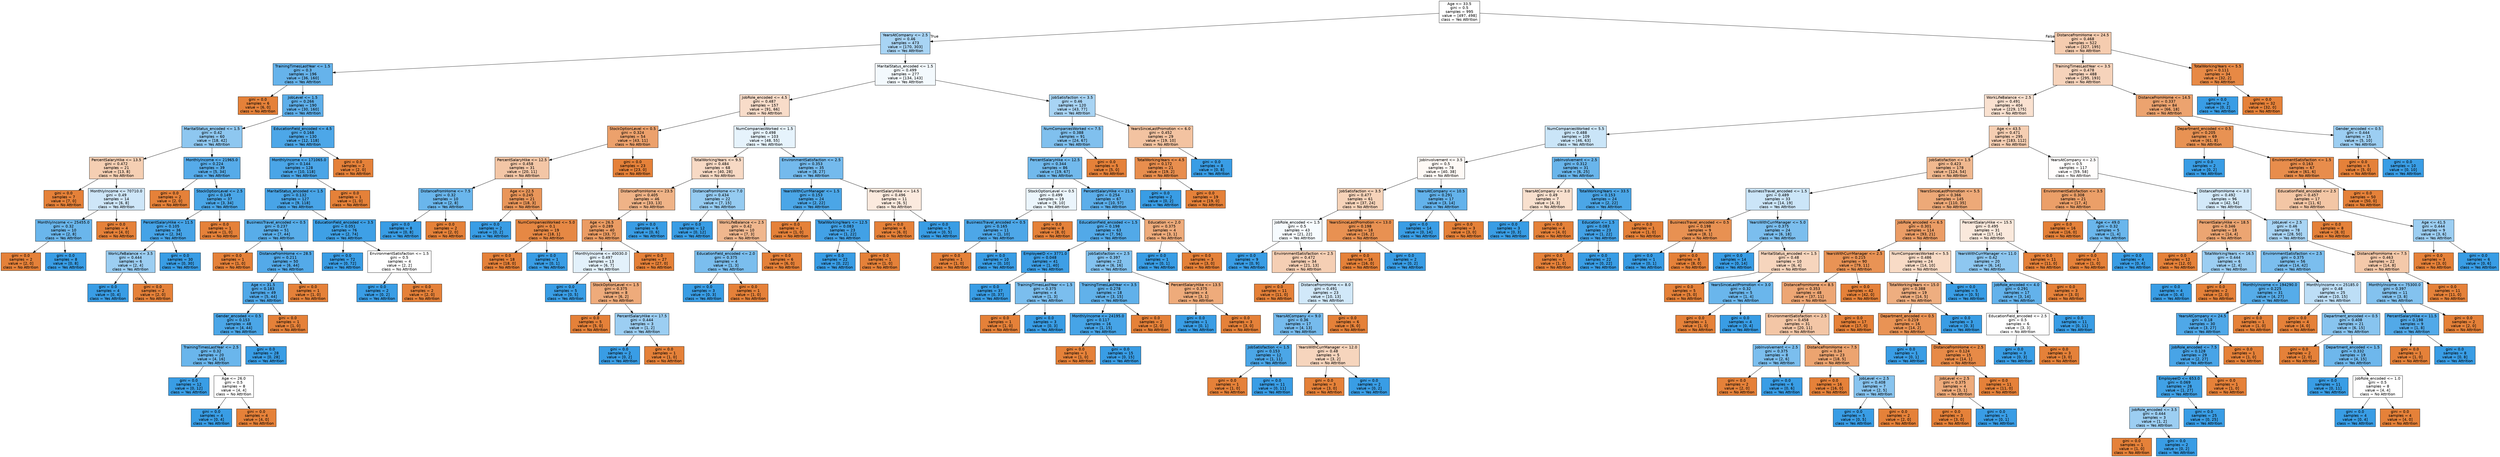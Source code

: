 digraph Tree {
node [shape=box, style="filled", color="black", fontname="helvetica"] ;
edge [fontname="helvetica"] ;
0 [label="Age <= 33.5\ngini = 0.5\nsamples = 995\nvalue = [497, 498]\nclass = Yes Attrition", fillcolor="#ffffff"] ;
1 [label="YearsAtCompany <= 2.5\ngini = 0.46\nsamples = 473\nvalue = [170, 303]\nclass = Yes Attrition", fillcolor="#a8d4f4"] ;
0 -> 1 [labeldistance=2.5, labelangle=45, headlabel="True"] ;
2 [label="TrainingTimesLastYear <= 1.5\ngini = 0.3\nsamples = 196\nvalue = [36, 160]\nclass = Yes Attrition", fillcolor="#66b3eb"] ;
1 -> 2 ;
3 [label="gini = 0.0\nsamples = 6\nvalue = [6, 0]\nclass = No Attrition", fillcolor="#e58139"] ;
2 -> 3 ;
4 [label="JobLevel <= 1.5\ngini = 0.266\nsamples = 190\nvalue = [30, 160]\nclass = Yes Attrition", fillcolor="#5eafea"] ;
2 -> 4 ;
5 [label="MaritalStatus_encoded <= 1.5\ngini = 0.42\nsamples = 60\nvalue = [18, 42]\nclass = Yes Attrition", fillcolor="#8ec7f0"] ;
4 -> 5 ;
6 [label="PercentSalaryHike <= 13.5\ngini = 0.472\nsamples = 21\nvalue = [13, 8]\nclass = No Attrition", fillcolor="#f5cfb3"] ;
5 -> 6 ;
7 [label="gini = 0.0\nsamples = 7\nvalue = [7, 0]\nclass = No Attrition", fillcolor="#e58139"] ;
6 -> 7 ;
8 [label="MonthlyIncome <= 70710.0\ngini = 0.49\nsamples = 14\nvalue = [6, 8]\nclass = Yes Attrition", fillcolor="#cee6f8"] ;
6 -> 8 ;
9 [label="MonthlyIncome <= 25455.0\ngini = 0.32\nsamples = 10\nvalue = [2, 8]\nclass = Yes Attrition", fillcolor="#6ab6ec"] ;
8 -> 9 ;
10 [label="gini = 0.0\nsamples = 2\nvalue = [2, 0]\nclass = No Attrition", fillcolor="#e58139"] ;
9 -> 10 ;
11 [label="gini = 0.0\nsamples = 8\nvalue = [0, 8]\nclass = Yes Attrition", fillcolor="#399de5"] ;
9 -> 11 ;
12 [label="gini = 0.0\nsamples = 4\nvalue = [4, 0]\nclass = No Attrition", fillcolor="#e58139"] ;
8 -> 12 ;
13 [label="MonthlyIncome <= 21965.0\ngini = 0.224\nsamples = 39\nvalue = [5, 34]\nclass = Yes Attrition", fillcolor="#56abe9"] ;
5 -> 13 ;
14 [label="gini = 0.0\nsamples = 2\nvalue = [2, 0]\nclass = No Attrition", fillcolor="#e58139"] ;
13 -> 14 ;
15 [label="StockOptionLevel <= 2.5\ngini = 0.149\nsamples = 37\nvalue = [3, 34]\nclass = Yes Attrition", fillcolor="#4aa6e7"] ;
13 -> 15 ;
16 [label="PercentSalaryHike <= 11.5\ngini = 0.105\nsamples = 36\nvalue = [2, 34]\nclass = Yes Attrition", fillcolor="#45a3e7"] ;
15 -> 16 ;
17 [label="WorkLifeBalance <= 3.5\ngini = 0.444\nsamples = 6\nvalue = [2, 4]\nclass = Yes Attrition", fillcolor="#9ccef2"] ;
16 -> 17 ;
18 [label="gini = 0.0\nsamples = 4\nvalue = [0, 4]\nclass = Yes Attrition", fillcolor="#399de5"] ;
17 -> 18 ;
19 [label="gini = 0.0\nsamples = 2\nvalue = [2, 0]\nclass = No Attrition", fillcolor="#e58139"] ;
17 -> 19 ;
20 [label="gini = 0.0\nsamples = 30\nvalue = [0, 30]\nclass = Yes Attrition", fillcolor="#399de5"] ;
16 -> 20 ;
21 [label="gini = 0.0\nsamples = 1\nvalue = [1, 0]\nclass = No Attrition", fillcolor="#e58139"] ;
15 -> 21 ;
22 [label="EducationField_encoded <= 4.5\ngini = 0.168\nsamples = 130\nvalue = [12, 118]\nclass = Yes Attrition", fillcolor="#4da7e8"] ;
4 -> 22 ;
23 [label="MonthlyIncome <= 171065.0\ngini = 0.144\nsamples = 128\nvalue = [10, 118]\nclass = Yes Attrition", fillcolor="#4aa5e7"] ;
22 -> 23 ;
24 [label="MaritalStatus_encoded <= 1.5\ngini = 0.132\nsamples = 127\nvalue = [9, 118]\nclass = Yes Attrition", fillcolor="#48a4e7"] ;
23 -> 24 ;
25 [label="BusinessTravel_encoded <= 0.5\ngini = 0.237\nsamples = 51\nvalue = [7, 44]\nclass = Yes Attrition", fillcolor="#58ade9"] ;
24 -> 25 ;
26 [label="gini = 0.0\nsamples = 1\nvalue = [1, 0]\nclass = No Attrition", fillcolor="#e58139"] ;
25 -> 26 ;
27 [label="DistanceFromHome <= 28.5\ngini = 0.211\nsamples = 50\nvalue = [6, 44]\nclass = Yes Attrition", fillcolor="#54aae9"] ;
25 -> 27 ;
28 [label="Age <= 31.5\ngini = 0.183\nsamples = 49\nvalue = [5, 44]\nclass = Yes Attrition", fillcolor="#50a8e8"] ;
27 -> 28 ;
29 [label="Gender_encoded <= 0.5\ngini = 0.153\nsamples = 48\nvalue = [4, 44]\nclass = Yes Attrition", fillcolor="#4ba6e7"] ;
28 -> 29 ;
30 [label="TrainingTimesLastYear <= 2.5\ngini = 0.32\nsamples = 20\nvalue = [4, 16]\nclass = Yes Attrition", fillcolor="#6ab6ec"] ;
29 -> 30 ;
31 [label="gini = 0.0\nsamples = 12\nvalue = [0, 12]\nclass = Yes Attrition", fillcolor="#399de5"] ;
30 -> 31 ;
32 [label="Age <= 26.0\ngini = 0.5\nsamples = 8\nvalue = [4, 4]\nclass = No Attrition", fillcolor="#ffffff"] ;
30 -> 32 ;
33 [label="gini = 0.0\nsamples = 4\nvalue = [0, 4]\nclass = Yes Attrition", fillcolor="#399de5"] ;
32 -> 33 ;
34 [label="gini = 0.0\nsamples = 4\nvalue = [4, 0]\nclass = No Attrition", fillcolor="#e58139"] ;
32 -> 34 ;
35 [label="gini = 0.0\nsamples = 28\nvalue = [0, 28]\nclass = Yes Attrition", fillcolor="#399de5"] ;
29 -> 35 ;
36 [label="gini = 0.0\nsamples = 1\nvalue = [1, 0]\nclass = No Attrition", fillcolor="#e58139"] ;
28 -> 36 ;
37 [label="gini = 0.0\nsamples = 1\nvalue = [1, 0]\nclass = No Attrition", fillcolor="#e58139"] ;
27 -> 37 ;
38 [label="EducationField_encoded <= 3.5\ngini = 0.051\nsamples = 76\nvalue = [2, 74]\nclass = Yes Attrition", fillcolor="#3ea0e6"] ;
24 -> 38 ;
39 [label="gini = 0.0\nsamples = 72\nvalue = [0, 72]\nclass = Yes Attrition", fillcolor="#399de5"] ;
38 -> 39 ;
40 [label="EnvironmentSatisfaction <= 1.5\ngini = 0.5\nsamples = 4\nvalue = [2, 2]\nclass = No Attrition", fillcolor="#ffffff"] ;
38 -> 40 ;
41 [label="gini = 0.0\nsamples = 2\nvalue = [0, 2]\nclass = Yes Attrition", fillcolor="#399de5"] ;
40 -> 41 ;
42 [label="gini = 0.0\nsamples = 2\nvalue = [2, 0]\nclass = No Attrition", fillcolor="#e58139"] ;
40 -> 42 ;
43 [label="gini = 0.0\nsamples = 1\nvalue = [1, 0]\nclass = No Attrition", fillcolor="#e58139"] ;
23 -> 43 ;
44 [label="gini = 0.0\nsamples = 2\nvalue = [2, 0]\nclass = No Attrition", fillcolor="#e58139"] ;
22 -> 44 ;
45 [label="MaritalStatus_encoded <= 1.5\ngini = 0.499\nsamples = 277\nvalue = [134, 143]\nclass = Yes Attrition", fillcolor="#f3f9fd"] ;
1 -> 45 ;
46 [label="JobRole_encoded <= 4.5\ngini = 0.487\nsamples = 157\nvalue = [91, 66]\nclass = No Attrition", fillcolor="#f8dcc9"] ;
45 -> 46 ;
47 [label="StockOptionLevel <= 0.5\ngini = 0.324\nsamples = 54\nvalue = [43, 11]\nclass = No Attrition", fillcolor="#eca16c"] ;
46 -> 47 ;
48 [label="PercentSalaryHike <= 12.5\ngini = 0.458\nsamples = 31\nvalue = [20, 11]\nclass = No Attrition", fillcolor="#f3c6a6"] ;
47 -> 48 ;
49 [label="DistanceFromHome <= 7.5\ngini = 0.32\nsamples = 10\nvalue = [2, 8]\nclass = Yes Attrition", fillcolor="#6ab6ec"] ;
48 -> 49 ;
50 [label="gini = 0.0\nsamples = 8\nvalue = [0, 8]\nclass = Yes Attrition", fillcolor="#399de5"] ;
49 -> 50 ;
51 [label="gini = 0.0\nsamples = 2\nvalue = [2, 0]\nclass = No Attrition", fillcolor="#e58139"] ;
49 -> 51 ;
52 [label="Age <= 22.5\ngini = 0.245\nsamples = 21\nvalue = [18, 3]\nclass = No Attrition", fillcolor="#e9965a"] ;
48 -> 52 ;
53 [label="gini = 0.0\nsamples = 2\nvalue = [0, 2]\nclass = Yes Attrition", fillcolor="#399de5"] ;
52 -> 53 ;
54 [label="NumCompaniesWorked <= 5.0\ngini = 0.1\nsamples = 19\nvalue = [18, 1]\nclass = No Attrition", fillcolor="#e68844"] ;
52 -> 54 ;
55 [label="gini = 0.0\nsamples = 18\nvalue = [18, 0]\nclass = No Attrition", fillcolor="#e58139"] ;
54 -> 55 ;
56 [label="gini = 0.0\nsamples = 1\nvalue = [0, 1]\nclass = Yes Attrition", fillcolor="#399de5"] ;
54 -> 56 ;
57 [label="gini = 0.0\nsamples = 23\nvalue = [23, 0]\nclass = No Attrition", fillcolor="#e58139"] ;
47 -> 57 ;
58 [label="NumCompaniesWorked <= 1.5\ngini = 0.498\nsamples = 103\nvalue = [48, 55]\nclass = Yes Attrition", fillcolor="#e6f3fc"] ;
46 -> 58 ;
59 [label="TotalWorkingYears <= 9.5\ngini = 0.484\nsamples = 68\nvalue = [40, 28]\nclass = No Attrition", fillcolor="#f7d9c4"] ;
58 -> 59 ;
60 [label="DistanceFromHome <= 23.5\ngini = 0.405\nsamples = 46\nvalue = [33, 13]\nclass = No Attrition", fillcolor="#efb387"] ;
59 -> 60 ;
61 [label="Age <= 26.5\ngini = 0.289\nsamples = 40\nvalue = [33, 7]\nclass = No Attrition", fillcolor="#eb9c63"] ;
60 -> 61 ;
62 [label="MonthlyIncome <= 40030.0\ngini = 0.497\nsamples = 13\nvalue = [6, 7]\nclass = Yes Attrition", fillcolor="#e3f1fb"] ;
61 -> 62 ;
63 [label="gini = 0.0\nsamples = 5\nvalue = [0, 5]\nclass = Yes Attrition", fillcolor="#399de5"] ;
62 -> 63 ;
64 [label="StockOptionLevel <= 1.5\ngini = 0.375\nsamples = 8\nvalue = [6, 2]\nclass = No Attrition", fillcolor="#eeab7b"] ;
62 -> 64 ;
65 [label="gini = 0.0\nsamples = 5\nvalue = [5, 0]\nclass = No Attrition", fillcolor="#e58139"] ;
64 -> 65 ;
66 [label="PercentSalaryHike <= 17.5\ngini = 0.444\nsamples = 3\nvalue = [1, 2]\nclass = Yes Attrition", fillcolor="#9ccef2"] ;
64 -> 66 ;
67 [label="gini = 0.0\nsamples = 2\nvalue = [0, 2]\nclass = Yes Attrition", fillcolor="#399de5"] ;
66 -> 67 ;
68 [label="gini = 0.0\nsamples = 1\nvalue = [1, 0]\nclass = No Attrition", fillcolor="#e58139"] ;
66 -> 68 ;
69 [label="gini = 0.0\nsamples = 27\nvalue = [27, 0]\nclass = No Attrition", fillcolor="#e58139"] ;
61 -> 69 ;
70 [label="gini = 0.0\nsamples = 6\nvalue = [0, 6]\nclass = Yes Attrition", fillcolor="#399de5"] ;
60 -> 70 ;
71 [label="DistanceFromHome <= 7.0\ngini = 0.434\nsamples = 22\nvalue = [7, 15]\nclass = Yes Attrition", fillcolor="#95cbf1"] ;
59 -> 71 ;
72 [label="gini = 0.0\nsamples = 12\nvalue = [0, 12]\nclass = Yes Attrition", fillcolor="#399de5"] ;
71 -> 72 ;
73 [label="WorkLifeBalance <= 2.5\ngini = 0.42\nsamples = 10\nvalue = [7, 3]\nclass = No Attrition", fillcolor="#f0b78e"] ;
71 -> 73 ;
74 [label="EducationField_encoded <= 2.0\ngini = 0.375\nsamples = 4\nvalue = [1, 3]\nclass = Yes Attrition", fillcolor="#7bbeee"] ;
73 -> 74 ;
75 [label="gini = 0.0\nsamples = 3\nvalue = [0, 3]\nclass = Yes Attrition", fillcolor="#399de5"] ;
74 -> 75 ;
76 [label="gini = 0.0\nsamples = 1\nvalue = [1, 0]\nclass = No Attrition", fillcolor="#e58139"] ;
74 -> 76 ;
77 [label="gini = 0.0\nsamples = 6\nvalue = [6, 0]\nclass = No Attrition", fillcolor="#e58139"] ;
73 -> 77 ;
78 [label="EnvironmentSatisfaction <= 2.5\ngini = 0.353\nsamples = 35\nvalue = [8, 27]\nclass = Yes Attrition", fillcolor="#74baed"] ;
58 -> 78 ;
79 [label="YearsWithCurrManager <= 1.5\ngini = 0.153\nsamples = 24\nvalue = [2, 22]\nclass = Yes Attrition", fillcolor="#4ba6e7"] ;
78 -> 79 ;
80 [label="gini = 0.0\nsamples = 1\nvalue = [1, 0]\nclass = No Attrition", fillcolor="#e58139"] ;
79 -> 80 ;
81 [label="TotalWorkingYears <= 12.5\ngini = 0.083\nsamples = 23\nvalue = [1, 22]\nclass = Yes Attrition", fillcolor="#42a1e6"] ;
79 -> 81 ;
82 [label="gini = 0.0\nsamples = 22\nvalue = [0, 22]\nclass = Yes Attrition", fillcolor="#399de5"] ;
81 -> 82 ;
83 [label="gini = 0.0\nsamples = 1\nvalue = [1, 0]\nclass = No Attrition", fillcolor="#e58139"] ;
81 -> 83 ;
84 [label="PercentSalaryHike <= 14.5\ngini = 0.496\nsamples = 11\nvalue = [6, 5]\nclass = No Attrition", fillcolor="#fbeade"] ;
78 -> 84 ;
85 [label="gini = 0.0\nsamples = 6\nvalue = [6, 0]\nclass = No Attrition", fillcolor="#e58139"] ;
84 -> 85 ;
86 [label="gini = 0.0\nsamples = 5\nvalue = [0, 5]\nclass = Yes Attrition", fillcolor="#399de5"] ;
84 -> 86 ;
87 [label="JobSatisfaction <= 3.5\ngini = 0.46\nsamples = 120\nvalue = [43, 77]\nclass = Yes Attrition", fillcolor="#a8d4f4"] ;
45 -> 87 ;
88 [label="NumCompaniesWorked <= 7.5\ngini = 0.388\nsamples = 91\nvalue = [24, 67]\nclass = Yes Attrition", fillcolor="#80c0ee"] ;
87 -> 88 ;
89 [label="PercentSalaryHike <= 12.5\ngini = 0.344\nsamples = 86\nvalue = [19, 67]\nclass = Yes Attrition", fillcolor="#71b9ec"] ;
88 -> 89 ;
90 [label="StockOptionLevel <= 0.5\ngini = 0.499\nsamples = 19\nvalue = [9, 10]\nclass = Yes Attrition", fillcolor="#ebf5fc"] ;
89 -> 90 ;
91 [label="BusinessTravel_encoded <= 0.5\ngini = 0.165\nsamples = 11\nvalue = [1, 10]\nclass = Yes Attrition", fillcolor="#4da7e8"] ;
90 -> 91 ;
92 [label="gini = 0.0\nsamples = 1\nvalue = [1, 0]\nclass = No Attrition", fillcolor="#e58139"] ;
91 -> 92 ;
93 [label="gini = 0.0\nsamples = 10\nvalue = [0, 10]\nclass = Yes Attrition", fillcolor="#399de5"] ;
91 -> 93 ;
94 [label="gini = 0.0\nsamples = 8\nvalue = [8, 0]\nclass = No Attrition", fillcolor="#e58139"] ;
90 -> 94 ;
95 [label="PercentSalaryHike <= 21.5\ngini = 0.254\nsamples = 67\nvalue = [10, 57]\nclass = Yes Attrition", fillcolor="#5caeea"] ;
89 -> 95 ;
96 [label="EducationField_encoded <= 1.5\ngini = 0.198\nsamples = 63\nvalue = [7, 56]\nclass = Yes Attrition", fillcolor="#52a9e8"] ;
95 -> 96 ;
97 [label="EmployeeID <= 3771.0\ngini = 0.048\nsamples = 41\nvalue = [1, 40]\nclass = Yes Attrition", fillcolor="#3e9fe6"] ;
96 -> 97 ;
98 [label="gini = 0.0\nsamples = 37\nvalue = [0, 37]\nclass = Yes Attrition", fillcolor="#399de5"] ;
97 -> 98 ;
99 [label="TrainingTimesLastYear <= 1.5\ngini = 0.375\nsamples = 4\nvalue = [1, 3]\nclass = Yes Attrition", fillcolor="#7bbeee"] ;
97 -> 99 ;
100 [label="gini = 0.0\nsamples = 1\nvalue = [1, 0]\nclass = No Attrition", fillcolor="#e58139"] ;
99 -> 100 ;
101 [label="gini = 0.0\nsamples = 3\nvalue = [0, 3]\nclass = Yes Attrition", fillcolor="#399de5"] ;
99 -> 101 ;
102 [label="JobSatisfaction <= 2.5\ngini = 0.397\nsamples = 22\nvalue = [6, 16]\nclass = Yes Attrition", fillcolor="#83c2ef"] ;
96 -> 102 ;
103 [label="TrainingTimesLastYear <= 3.5\ngini = 0.278\nsamples = 18\nvalue = [3, 15]\nclass = Yes Attrition", fillcolor="#61b1ea"] ;
102 -> 103 ;
104 [label="MonthlyIncome <= 24195.0\ngini = 0.117\nsamples = 16\nvalue = [1, 15]\nclass = Yes Attrition", fillcolor="#46a4e7"] ;
103 -> 104 ;
105 [label="gini = 0.0\nsamples = 1\nvalue = [1, 0]\nclass = No Attrition", fillcolor="#e58139"] ;
104 -> 105 ;
106 [label="gini = 0.0\nsamples = 15\nvalue = [0, 15]\nclass = Yes Attrition", fillcolor="#399de5"] ;
104 -> 106 ;
107 [label="gini = 0.0\nsamples = 2\nvalue = [2, 0]\nclass = No Attrition", fillcolor="#e58139"] ;
103 -> 107 ;
108 [label="PercentSalaryHike <= 13.5\ngini = 0.375\nsamples = 4\nvalue = [3, 1]\nclass = No Attrition", fillcolor="#eeab7b"] ;
102 -> 108 ;
109 [label="gini = 0.0\nsamples = 1\nvalue = [0, 1]\nclass = Yes Attrition", fillcolor="#399de5"] ;
108 -> 109 ;
110 [label="gini = 0.0\nsamples = 3\nvalue = [3, 0]\nclass = No Attrition", fillcolor="#e58139"] ;
108 -> 110 ;
111 [label="Education <= 2.0\ngini = 0.375\nsamples = 4\nvalue = [3, 1]\nclass = No Attrition", fillcolor="#eeab7b"] ;
95 -> 111 ;
112 [label="gini = 0.0\nsamples = 1\nvalue = [0, 1]\nclass = Yes Attrition", fillcolor="#399de5"] ;
111 -> 112 ;
113 [label="gini = 0.0\nsamples = 3\nvalue = [3, 0]\nclass = No Attrition", fillcolor="#e58139"] ;
111 -> 113 ;
114 [label="gini = 0.0\nsamples = 5\nvalue = [5, 0]\nclass = No Attrition", fillcolor="#e58139"] ;
88 -> 114 ;
115 [label="YearsSinceLastPromotion <= 6.0\ngini = 0.452\nsamples = 29\nvalue = [19, 10]\nclass = No Attrition", fillcolor="#f3c3a1"] ;
87 -> 115 ;
116 [label="TotalWorkingYears <= 4.5\ngini = 0.172\nsamples = 21\nvalue = [19, 2]\nclass = No Attrition", fillcolor="#e88e4e"] ;
115 -> 116 ;
117 [label="gini = 0.0\nsamples = 2\nvalue = [0, 2]\nclass = Yes Attrition", fillcolor="#399de5"] ;
116 -> 117 ;
118 [label="gini = 0.0\nsamples = 19\nvalue = [19, 0]\nclass = No Attrition", fillcolor="#e58139"] ;
116 -> 118 ;
119 [label="gini = 0.0\nsamples = 8\nvalue = [0, 8]\nclass = Yes Attrition", fillcolor="#399de5"] ;
115 -> 119 ;
120 [label="DistanceFromHome <= 24.5\ngini = 0.468\nsamples = 522\nvalue = [327, 195]\nclass = No Attrition", fillcolor="#f5ccaf"] ;
0 -> 120 [labeldistance=2.5, labelangle=-45, headlabel="False"] ;
121 [label="TrainingTimesLastYear <= 3.5\ngini = 0.478\nsamples = 488\nvalue = [295, 193]\nclass = No Attrition", fillcolor="#f6d3bb"] ;
120 -> 121 ;
122 [label="WorkLifeBalance <= 2.5\ngini = 0.491\nsamples = 404\nvalue = [229, 175]\nclass = No Attrition", fillcolor="#f9e1d0"] ;
121 -> 122 ;
123 [label="NumCompaniesWorked <= 5.5\ngini = 0.488\nsamples = 109\nvalue = [46, 63]\nclass = Yes Attrition", fillcolor="#cae5f8"] ;
122 -> 123 ;
124 [label="JobInvolvement <= 3.5\ngini = 0.5\nsamples = 78\nvalue = [40, 38]\nclass = No Attrition", fillcolor="#fef9f5"] ;
123 -> 124 ;
125 [label="JobSatisfaction <= 3.5\ngini = 0.477\nsamples = 61\nvalue = [37, 24]\nclass = No Attrition", fillcolor="#f6d3b9"] ;
124 -> 125 ;
126 [label="JobRole_encoded <= 1.5\ngini = 0.5\nsamples = 43\nvalue = [21, 22]\nclass = Yes Attrition", fillcolor="#f6fbfe"] ;
125 -> 126 ;
127 [label="gini = 0.0\nsamples = 9\nvalue = [0, 9]\nclass = Yes Attrition", fillcolor="#399de5"] ;
126 -> 127 ;
128 [label="EnvironmentSatisfaction <= 2.5\ngini = 0.472\nsamples = 34\nvalue = [21, 13]\nclass = No Attrition", fillcolor="#f5cfb4"] ;
126 -> 128 ;
129 [label="gini = 0.0\nsamples = 11\nvalue = [11, 0]\nclass = No Attrition", fillcolor="#e58139"] ;
128 -> 129 ;
130 [label="DistanceFromHome <= 8.0\ngini = 0.491\nsamples = 23\nvalue = [10, 13]\nclass = Yes Attrition", fillcolor="#d1e8f9"] ;
128 -> 130 ;
131 [label="YearsAtCompany <= 9.0\ngini = 0.36\nsamples = 17\nvalue = [4, 13]\nclass = Yes Attrition", fillcolor="#76bbed"] ;
130 -> 131 ;
132 [label="JobSatisfaction <= 1.5\ngini = 0.153\nsamples = 12\nvalue = [1, 11]\nclass = Yes Attrition", fillcolor="#4ba6e7"] ;
131 -> 132 ;
133 [label="gini = 0.0\nsamples = 1\nvalue = [1, 0]\nclass = No Attrition", fillcolor="#e58139"] ;
132 -> 133 ;
134 [label="gini = 0.0\nsamples = 11\nvalue = [0, 11]\nclass = Yes Attrition", fillcolor="#399de5"] ;
132 -> 134 ;
135 [label="YearsWithCurrManager <= 12.0\ngini = 0.48\nsamples = 5\nvalue = [3, 2]\nclass = No Attrition", fillcolor="#f6d5bd"] ;
131 -> 135 ;
136 [label="gini = 0.0\nsamples = 3\nvalue = [3, 0]\nclass = No Attrition", fillcolor="#e58139"] ;
135 -> 136 ;
137 [label="gini = 0.0\nsamples = 2\nvalue = [0, 2]\nclass = Yes Attrition", fillcolor="#399de5"] ;
135 -> 137 ;
138 [label="gini = 0.0\nsamples = 6\nvalue = [6, 0]\nclass = No Attrition", fillcolor="#e58139"] ;
130 -> 138 ;
139 [label="YearsSinceLastPromotion <= 13.0\ngini = 0.198\nsamples = 18\nvalue = [16, 2]\nclass = No Attrition", fillcolor="#e89152"] ;
125 -> 139 ;
140 [label="gini = 0.0\nsamples = 16\nvalue = [16, 0]\nclass = No Attrition", fillcolor="#e58139"] ;
139 -> 140 ;
141 [label="gini = 0.0\nsamples = 2\nvalue = [0, 2]\nclass = Yes Attrition", fillcolor="#399de5"] ;
139 -> 141 ;
142 [label="YearsAtCompany <= 10.5\ngini = 0.291\nsamples = 17\nvalue = [3, 14]\nclass = Yes Attrition", fillcolor="#63b2eb"] ;
124 -> 142 ;
143 [label="gini = 0.0\nsamples = 14\nvalue = [0, 14]\nclass = Yes Attrition", fillcolor="#399de5"] ;
142 -> 143 ;
144 [label="gini = 0.0\nsamples = 3\nvalue = [3, 0]\nclass = No Attrition", fillcolor="#e58139"] ;
142 -> 144 ;
145 [label="JobInvolvement <= 2.5\ngini = 0.312\nsamples = 31\nvalue = [6, 25]\nclass = Yes Attrition", fillcolor="#69b5eb"] ;
123 -> 145 ;
146 [label="YearsAtCompany <= 3.0\ngini = 0.49\nsamples = 7\nvalue = [4, 3]\nclass = No Attrition", fillcolor="#f8e0ce"] ;
145 -> 146 ;
147 [label="gini = 0.0\nsamples = 3\nvalue = [0, 3]\nclass = Yes Attrition", fillcolor="#399de5"] ;
146 -> 147 ;
148 [label="gini = 0.0\nsamples = 4\nvalue = [4, 0]\nclass = No Attrition", fillcolor="#e58139"] ;
146 -> 148 ;
149 [label="TotalWorkingYears <= 33.5\ngini = 0.153\nsamples = 24\nvalue = [2, 22]\nclass = Yes Attrition", fillcolor="#4ba6e7"] ;
145 -> 149 ;
150 [label="Education <= 1.5\ngini = 0.083\nsamples = 23\nvalue = [1, 22]\nclass = Yes Attrition", fillcolor="#42a1e6"] ;
149 -> 150 ;
151 [label="gini = 0.0\nsamples = 1\nvalue = [1, 0]\nclass = No Attrition", fillcolor="#e58139"] ;
150 -> 151 ;
152 [label="gini = 0.0\nsamples = 22\nvalue = [0, 22]\nclass = Yes Attrition", fillcolor="#399de5"] ;
150 -> 152 ;
153 [label="gini = 0.0\nsamples = 1\nvalue = [1, 0]\nclass = No Attrition", fillcolor="#e58139"] ;
149 -> 153 ;
154 [label="Age <= 43.5\ngini = 0.471\nsamples = 295\nvalue = [183, 112]\nclass = No Attrition", fillcolor="#f5ceb2"] ;
122 -> 154 ;
155 [label="JobSatisfaction <= 1.5\ngini = 0.423\nsamples = 178\nvalue = [124, 54]\nclass = No Attrition", fillcolor="#f0b88f"] ;
154 -> 155 ;
156 [label="BusinessTravel_encoded <= 1.5\ngini = 0.489\nsamples = 33\nvalue = [14, 19]\nclass = Yes Attrition", fillcolor="#cbe5f8"] ;
155 -> 156 ;
157 [label="BusinessTravel_encoded <= 0.5\ngini = 0.198\nsamples = 9\nvalue = [8, 1]\nclass = No Attrition", fillcolor="#e89152"] ;
156 -> 157 ;
158 [label="gini = 0.0\nsamples = 1\nvalue = [0, 1]\nclass = Yes Attrition", fillcolor="#399de5"] ;
157 -> 158 ;
159 [label="gini = 0.0\nsamples = 8\nvalue = [8, 0]\nclass = No Attrition", fillcolor="#e58139"] ;
157 -> 159 ;
160 [label="YearsWithCurrManager <= 5.0\ngini = 0.375\nsamples = 24\nvalue = [6, 18]\nclass = Yes Attrition", fillcolor="#7bbeee"] ;
156 -> 160 ;
161 [label="gini = 0.0\nsamples = 14\nvalue = [0, 14]\nclass = Yes Attrition", fillcolor="#399de5"] ;
160 -> 161 ;
162 [label="MaritalStatus_encoded <= 1.5\ngini = 0.48\nsamples = 10\nvalue = [6, 4]\nclass = No Attrition", fillcolor="#f6d5bd"] ;
160 -> 162 ;
163 [label="gini = 0.0\nsamples = 5\nvalue = [5, 0]\nclass = No Attrition", fillcolor="#e58139"] ;
162 -> 163 ;
164 [label="YearsSinceLastPromotion <= 3.0\ngini = 0.32\nsamples = 5\nvalue = [1, 4]\nclass = Yes Attrition", fillcolor="#6ab6ec"] ;
162 -> 164 ;
165 [label="gini = 0.0\nsamples = 1\nvalue = [1, 0]\nclass = No Attrition", fillcolor="#e58139"] ;
164 -> 165 ;
166 [label="gini = 0.0\nsamples = 4\nvalue = [0, 4]\nclass = Yes Attrition", fillcolor="#399de5"] ;
164 -> 166 ;
167 [label="YearsSinceLastPromotion <= 5.5\ngini = 0.366\nsamples = 145\nvalue = [110, 35]\nclass = No Attrition", fillcolor="#eda978"] ;
155 -> 167 ;
168 [label="JobRole_encoded <= 6.5\ngini = 0.301\nsamples = 114\nvalue = [93, 21]\nclass = No Attrition", fillcolor="#eb9d66"] ;
167 -> 168 ;
169 [label="YearsWithCurrManager <= 2.5\ngini = 0.215\nsamples = 90\nvalue = [79, 11]\nclass = No Attrition", fillcolor="#e99355"] ;
168 -> 169 ;
170 [label="DistanceFromHome <= 8.5\ngini = 0.353\nsamples = 48\nvalue = [37, 11]\nclass = No Attrition", fillcolor="#eda674"] ;
169 -> 170 ;
171 [label="EnvironmentSatisfaction <= 2.5\ngini = 0.458\nsamples = 31\nvalue = [20, 11]\nclass = No Attrition", fillcolor="#f3c6a6"] ;
170 -> 171 ;
172 [label="JobInvolvement <= 2.5\ngini = 0.375\nsamples = 8\nvalue = [2, 6]\nclass = Yes Attrition", fillcolor="#7bbeee"] ;
171 -> 172 ;
173 [label="gini = 0.0\nsamples = 2\nvalue = [2, 0]\nclass = No Attrition", fillcolor="#e58139"] ;
172 -> 173 ;
174 [label="gini = 0.0\nsamples = 6\nvalue = [0, 6]\nclass = Yes Attrition", fillcolor="#399de5"] ;
172 -> 174 ;
175 [label="DistanceFromHome <= 7.5\ngini = 0.34\nsamples = 23\nvalue = [18, 5]\nclass = No Attrition", fillcolor="#eca470"] ;
171 -> 175 ;
176 [label="gini = 0.0\nsamples = 16\nvalue = [16, 0]\nclass = No Attrition", fillcolor="#e58139"] ;
175 -> 176 ;
177 [label="JobLevel <= 2.5\ngini = 0.408\nsamples = 7\nvalue = [2, 5]\nclass = Yes Attrition", fillcolor="#88c4ef"] ;
175 -> 177 ;
178 [label="gini = 0.0\nsamples = 5\nvalue = [0, 5]\nclass = Yes Attrition", fillcolor="#399de5"] ;
177 -> 178 ;
179 [label="gini = 0.0\nsamples = 2\nvalue = [2, 0]\nclass = No Attrition", fillcolor="#e58139"] ;
177 -> 179 ;
180 [label="gini = 0.0\nsamples = 17\nvalue = [17, 0]\nclass = No Attrition", fillcolor="#e58139"] ;
170 -> 180 ;
181 [label="gini = 0.0\nsamples = 42\nvalue = [42, 0]\nclass = No Attrition", fillcolor="#e58139"] ;
169 -> 181 ;
182 [label="NumCompaniesWorked <= 5.5\ngini = 0.486\nsamples = 24\nvalue = [14, 10]\nclass = No Attrition", fillcolor="#f8dbc6"] ;
168 -> 182 ;
183 [label="TotalWorkingYears <= 15.0\ngini = 0.388\nsamples = 19\nvalue = [14, 5]\nclass = No Attrition", fillcolor="#eeae80"] ;
182 -> 183 ;
184 [label="Department_encoded <= 0.5\ngini = 0.219\nsamples = 16\nvalue = [14, 2]\nclass = No Attrition", fillcolor="#e99355"] ;
183 -> 184 ;
185 [label="gini = 0.0\nsamples = 1\nvalue = [0, 1]\nclass = Yes Attrition", fillcolor="#399de5"] ;
184 -> 185 ;
186 [label="DistanceFromHome <= 2.5\ngini = 0.124\nsamples = 15\nvalue = [14, 1]\nclass = No Attrition", fillcolor="#e78a47"] ;
184 -> 186 ;
187 [label="JobLevel <= 2.5\ngini = 0.375\nsamples = 4\nvalue = [3, 1]\nclass = No Attrition", fillcolor="#eeab7b"] ;
186 -> 187 ;
188 [label="gini = 0.0\nsamples = 3\nvalue = [3, 0]\nclass = No Attrition", fillcolor="#e58139"] ;
187 -> 188 ;
189 [label="gini = 0.0\nsamples = 1\nvalue = [0, 1]\nclass = Yes Attrition", fillcolor="#399de5"] ;
187 -> 189 ;
190 [label="gini = 0.0\nsamples = 11\nvalue = [11, 0]\nclass = No Attrition", fillcolor="#e58139"] ;
186 -> 190 ;
191 [label="gini = 0.0\nsamples = 3\nvalue = [0, 3]\nclass = Yes Attrition", fillcolor="#399de5"] ;
183 -> 191 ;
192 [label="gini = 0.0\nsamples = 5\nvalue = [0, 5]\nclass = Yes Attrition", fillcolor="#399de5"] ;
182 -> 192 ;
193 [label="PercentSalaryHike <= 15.5\ngini = 0.495\nsamples = 31\nvalue = [17, 14]\nclass = No Attrition", fillcolor="#fae9dc"] ;
167 -> 193 ;
194 [label="YearsWithCurrManager <= 11.0\ngini = 0.42\nsamples = 20\nvalue = [6, 14]\nclass = Yes Attrition", fillcolor="#8ec7f0"] ;
193 -> 194 ;
195 [label="JobRole_encoded <= 4.0\ngini = 0.291\nsamples = 17\nvalue = [3, 14]\nclass = Yes Attrition", fillcolor="#63b2eb"] ;
194 -> 195 ;
196 [label="EducationField_encoded <= 2.5\ngini = 0.5\nsamples = 6\nvalue = [3, 3]\nclass = No Attrition", fillcolor="#ffffff"] ;
195 -> 196 ;
197 [label="gini = 0.0\nsamples = 3\nvalue = [0, 3]\nclass = Yes Attrition", fillcolor="#399de5"] ;
196 -> 197 ;
198 [label="gini = 0.0\nsamples = 3\nvalue = [3, 0]\nclass = No Attrition", fillcolor="#e58139"] ;
196 -> 198 ;
199 [label="gini = 0.0\nsamples = 11\nvalue = [0, 11]\nclass = Yes Attrition", fillcolor="#399de5"] ;
195 -> 199 ;
200 [label="gini = 0.0\nsamples = 3\nvalue = [3, 0]\nclass = No Attrition", fillcolor="#e58139"] ;
194 -> 200 ;
201 [label="gini = 0.0\nsamples = 11\nvalue = [11, 0]\nclass = No Attrition", fillcolor="#e58139"] ;
193 -> 201 ;
202 [label="YearsAtCompany <= 2.5\ngini = 0.5\nsamples = 117\nvalue = [59, 58]\nclass = No Attrition", fillcolor="#fffdfc"] ;
154 -> 202 ;
203 [label="EnvironmentSatisfaction <= 3.5\ngini = 0.308\nsamples = 21\nvalue = [17, 4]\nclass = No Attrition", fillcolor="#eb9f68"] ;
202 -> 203 ;
204 [label="gini = 0.0\nsamples = 16\nvalue = [16, 0]\nclass = No Attrition", fillcolor="#e58139"] ;
203 -> 204 ;
205 [label="Age <= 49.0\ngini = 0.32\nsamples = 5\nvalue = [1, 4]\nclass = Yes Attrition", fillcolor="#6ab6ec"] ;
203 -> 205 ;
206 [label="gini = 0.0\nsamples = 1\nvalue = [1, 0]\nclass = No Attrition", fillcolor="#e58139"] ;
205 -> 206 ;
207 [label="gini = 0.0\nsamples = 4\nvalue = [0, 4]\nclass = Yes Attrition", fillcolor="#399de5"] ;
205 -> 207 ;
208 [label="DistanceFromHome <= 3.0\ngini = 0.492\nsamples = 96\nvalue = [42, 54]\nclass = Yes Attrition", fillcolor="#d3e9f9"] ;
202 -> 208 ;
209 [label="PercentSalaryHike <= 18.5\ngini = 0.346\nsamples = 18\nvalue = [14, 4]\nclass = No Attrition", fillcolor="#eca572"] ;
208 -> 209 ;
210 [label="gini = 0.0\nsamples = 12\nvalue = [12, 0]\nclass = No Attrition", fillcolor="#e58139"] ;
209 -> 210 ;
211 [label="TotalWorkingYears <= 16.5\ngini = 0.444\nsamples = 6\nvalue = [2, 4]\nclass = Yes Attrition", fillcolor="#9ccef2"] ;
209 -> 211 ;
212 [label="gini = 0.0\nsamples = 4\nvalue = [0, 4]\nclass = Yes Attrition", fillcolor="#399de5"] ;
211 -> 212 ;
213 [label="gini = 0.0\nsamples = 2\nvalue = [2, 0]\nclass = No Attrition", fillcolor="#e58139"] ;
211 -> 213 ;
214 [label="JobLevel <= 2.5\ngini = 0.46\nsamples = 78\nvalue = [28, 50]\nclass = Yes Attrition", fillcolor="#a8d4f4"] ;
208 -> 214 ;
215 [label="EnvironmentSatisfaction <= 2.5\ngini = 0.375\nsamples = 56\nvalue = [14, 42]\nclass = Yes Attrition", fillcolor="#7bbeee"] ;
214 -> 215 ;
216 [label="MonthlyIncome <= 194290.0\ngini = 0.225\nsamples = 31\nvalue = [4, 27]\nclass = Yes Attrition", fillcolor="#56ace9"] ;
215 -> 216 ;
217 [label="YearsAtCompany <= 24.5\ngini = 0.18\nsamples = 30\nvalue = [3, 27]\nclass = Yes Attrition", fillcolor="#4fa8e8"] ;
216 -> 217 ;
218 [label="JobRole_encoded <= 7.5\ngini = 0.128\nsamples = 29\nvalue = [2, 27]\nclass = Yes Attrition", fillcolor="#48a4e7"] ;
217 -> 218 ;
219 [label="EmployeeID <= 653.0\ngini = 0.069\nsamples = 28\nvalue = [1, 27]\nclass = Yes Attrition", fillcolor="#40a1e6"] ;
218 -> 219 ;
220 [label="JobRole_encoded <= 3.5\ngini = 0.444\nsamples = 3\nvalue = [1, 2]\nclass = Yes Attrition", fillcolor="#9ccef2"] ;
219 -> 220 ;
221 [label="gini = 0.0\nsamples = 1\nvalue = [1, 0]\nclass = No Attrition", fillcolor="#e58139"] ;
220 -> 221 ;
222 [label="gini = 0.0\nsamples = 2\nvalue = [0, 2]\nclass = Yes Attrition", fillcolor="#399de5"] ;
220 -> 222 ;
223 [label="gini = 0.0\nsamples = 25\nvalue = [0, 25]\nclass = Yes Attrition", fillcolor="#399de5"] ;
219 -> 223 ;
224 [label="gini = 0.0\nsamples = 1\nvalue = [1, 0]\nclass = No Attrition", fillcolor="#e58139"] ;
218 -> 224 ;
225 [label="gini = 0.0\nsamples = 1\nvalue = [1, 0]\nclass = No Attrition", fillcolor="#e58139"] ;
217 -> 225 ;
226 [label="gini = 0.0\nsamples = 1\nvalue = [1, 0]\nclass = No Attrition", fillcolor="#e58139"] ;
216 -> 226 ;
227 [label="MonthlyIncome <= 25185.0\ngini = 0.48\nsamples = 25\nvalue = [10, 15]\nclass = Yes Attrition", fillcolor="#bddef6"] ;
215 -> 227 ;
228 [label="gini = 0.0\nsamples = 4\nvalue = [4, 0]\nclass = No Attrition", fillcolor="#e58139"] ;
227 -> 228 ;
229 [label="Department_encoded <= 0.5\ngini = 0.408\nsamples = 21\nvalue = [6, 15]\nclass = Yes Attrition", fillcolor="#88c4ef"] ;
227 -> 229 ;
230 [label="gini = 0.0\nsamples = 2\nvalue = [2, 0]\nclass = No Attrition", fillcolor="#e58139"] ;
229 -> 230 ;
231 [label="Department_encoded <= 1.5\ngini = 0.332\nsamples = 19\nvalue = [4, 15]\nclass = Yes Attrition", fillcolor="#6eb7ec"] ;
229 -> 231 ;
232 [label="gini = 0.0\nsamples = 11\nvalue = [0, 11]\nclass = Yes Attrition", fillcolor="#399de5"] ;
231 -> 232 ;
233 [label="JobRole_encoded <= 1.0\ngini = 0.5\nsamples = 8\nvalue = [4, 4]\nclass = No Attrition", fillcolor="#ffffff"] ;
231 -> 233 ;
234 [label="gini = 0.0\nsamples = 4\nvalue = [0, 4]\nclass = Yes Attrition", fillcolor="#399de5"] ;
233 -> 234 ;
235 [label="gini = 0.0\nsamples = 4\nvalue = [4, 0]\nclass = No Attrition", fillcolor="#e58139"] ;
233 -> 235 ;
236 [label="DistanceFromHome <= 7.5\ngini = 0.463\nsamples = 22\nvalue = [14, 8]\nclass = No Attrition", fillcolor="#f4c9aa"] ;
214 -> 236 ;
237 [label="MonthlyIncome <= 75300.0\ngini = 0.397\nsamples = 11\nvalue = [3, 8]\nclass = Yes Attrition", fillcolor="#83c2ef"] ;
236 -> 237 ;
238 [label="PercentSalaryHike <= 11.5\ngini = 0.198\nsamples = 9\nvalue = [1, 8]\nclass = Yes Attrition", fillcolor="#52a9e8"] ;
237 -> 238 ;
239 [label="gini = 0.0\nsamples = 1\nvalue = [1, 0]\nclass = No Attrition", fillcolor="#e58139"] ;
238 -> 239 ;
240 [label="gini = 0.0\nsamples = 8\nvalue = [0, 8]\nclass = Yes Attrition", fillcolor="#399de5"] ;
238 -> 240 ;
241 [label="gini = 0.0\nsamples = 2\nvalue = [2, 0]\nclass = No Attrition", fillcolor="#e58139"] ;
237 -> 241 ;
242 [label="gini = 0.0\nsamples = 11\nvalue = [11, 0]\nclass = No Attrition", fillcolor="#e58139"] ;
236 -> 242 ;
243 [label="DistanceFromHome <= 14.5\ngini = 0.337\nsamples = 84\nvalue = [66, 18]\nclass = No Attrition", fillcolor="#eca36f"] ;
121 -> 243 ;
244 [label="Department_encoded <= 0.5\ngini = 0.205\nsamples = 69\nvalue = [61, 8]\nclass = No Attrition", fillcolor="#e89253"] ;
243 -> 244 ;
245 [label="gini = 0.0\nsamples = 2\nvalue = [0, 2]\nclass = Yes Attrition", fillcolor="#399de5"] ;
244 -> 245 ;
246 [label="EnvironmentSatisfaction <= 1.5\ngini = 0.163\nsamples = 67\nvalue = [61, 6]\nclass = No Attrition", fillcolor="#e88d4c"] ;
244 -> 246 ;
247 [label="EducationField_encoded <= 2.5\ngini = 0.457\nsamples = 17\nvalue = [11, 6]\nclass = No Attrition", fillcolor="#f3c6a5"] ;
246 -> 247 ;
248 [label="gini = 0.0\nsamples = 8\nvalue = [8, 0]\nclass = No Attrition", fillcolor="#e58139"] ;
247 -> 248 ;
249 [label="Age <= 41.5\ngini = 0.444\nsamples = 9\nvalue = [3, 6]\nclass = Yes Attrition", fillcolor="#9ccef2"] ;
247 -> 249 ;
250 [label="gini = 0.0\nsamples = 3\nvalue = [3, 0]\nclass = No Attrition", fillcolor="#e58139"] ;
249 -> 250 ;
251 [label="gini = 0.0\nsamples = 6\nvalue = [0, 6]\nclass = Yes Attrition", fillcolor="#399de5"] ;
249 -> 251 ;
252 [label="gini = 0.0\nsamples = 50\nvalue = [50, 0]\nclass = No Attrition", fillcolor="#e58139"] ;
246 -> 252 ;
253 [label="Gender_encoded <= 0.5\ngini = 0.444\nsamples = 15\nvalue = [5, 10]\nclass = Yes Attrition", fillcolor="#9ccef2"] ;
243 -> 253 ;
254 [label="gini = 0.0\nsamples = 5\nvalue = [5, 0]\nclass = No Attrition", fillcolor="#e58139"] ;
253 -> 254 ;
255 [label="gini = 0.0\nsamples = 10\nvalue = [0, 10]\nclass = Yes Attrition", fillcolor="#399de5"] ;
253 -> 255 ;
256 [label="TotalWorkingYears <= 5.5\ngini = 0.111\nsamples = 34\nvalue = [32, 2]\nclass = No Attrition", fillcolor="#e78945"] ;
120 -> 256 ;
257 [label="gini = 0.0\nsamples = 2\nvalue = [0, 2]\nclass = Yes Attrition", fillcolor="#399de5"] ;
256 -> 257 ;
258 [label="gini = 0.0\nsamples = 32\nvalue = [32, 0]\nclass = No Attrition", fillcolor="#e58139"] ;
256 -> 258 ;
}
